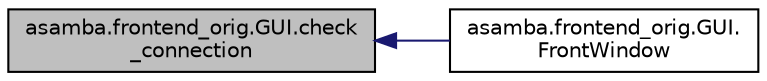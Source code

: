 digraph "asamba.frontend_orig.GUI.check_connection"
{
  edge [fontname="Helvetica",fontsize="10",labelfontname="Helvetica",labelfontsize="10"];
  node [fontname="Helvetica",fontsize="10",shape=record];
  rankdir="LR";
  Node13 [label="asamba.frontend_orig.GUI.check\l_connection",height=0.2,width=0.4,color="black", fillcolor="grey75", style="filled", fontcolor="black"];
  Node13 -> Node14 [dir="back",color="midnightblue",fontsize="10",style="solid",fontname="Helvetica"];
  Node14 [label="asamba.frontend_orig.GUI.\lFrontWindow",height=0.2,width=0.4,color="black", fillcolor="white", style="filled",URL="$classasamba_1_1frontend__orig_1_1_g_u_i.html#a0fd564268af273f977bc8065e26e110b"];
}
